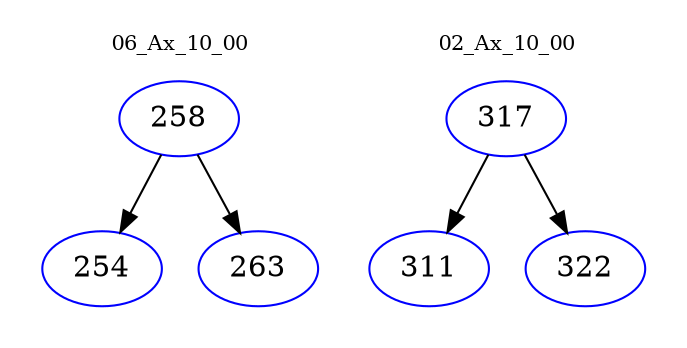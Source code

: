 digraph{
subgraph cluster_0 {
color = white
label = "06_Ax_10_00";
fontsize=10;
T0_258 [label="258", color="blue"]
T0_258 -> T0_254 [color="black"]
T0_254 [label="254", color="blue"]
T0_258 -> T0_263 [color="black"]
T0_263 [label="263", color="blue"]
}
subgraph cluster_1 {
color = white
label = "02_Ax_10_00";
fontsize=10;
T1_317 [label="317", color="blue"]
T1_317 -> T1_311 [color="black"]
T1_311 [label="311", color="blue"]
T1_317 -> T1_322 [color="black"]
T1_322 [label="322", color="blue"]
}
}
